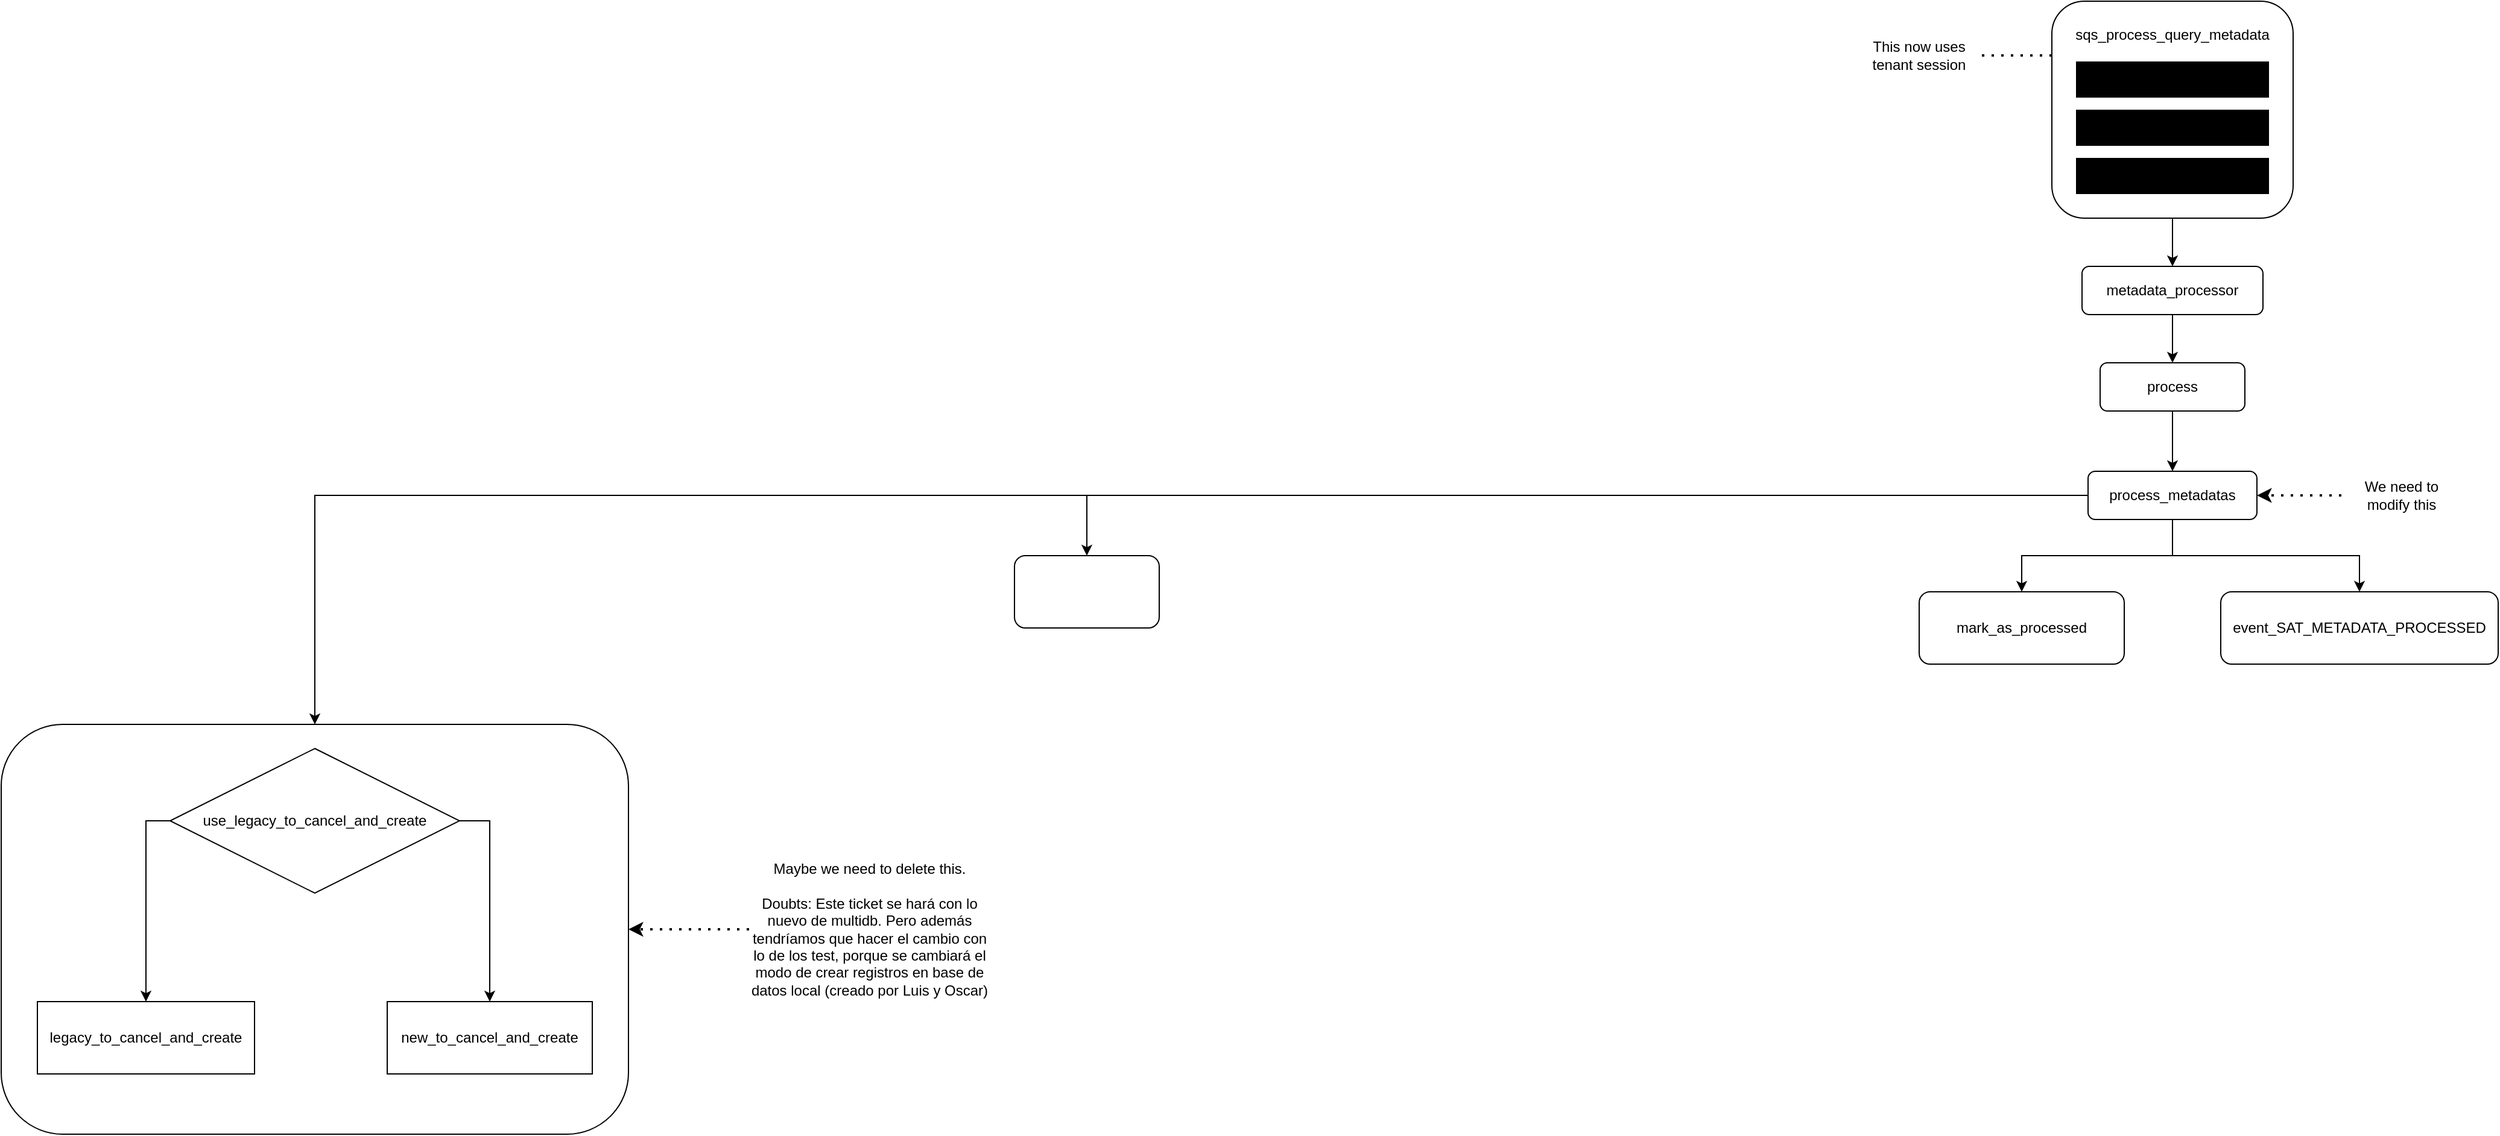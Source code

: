 <mxfile version="27.2.0">
  <diagram name="Page-1" id="p3Beu2Y2esMk882Nnt0K">
    <mxGraphModel dx="3113" dy="1025" grid="1" gridSize="10" guides="1" tooltips="1" connect="1" arrows="1" fold="1" page="0" pageScale="1" pageWidth="850" pageHeight="1100" math="0" shadow="0">
      <root>
        <mxCell id="0" />
        <mxCell id="1" parent="0" />
        <mxCell id="WFcFsrm8zlBY0hBr82oQ-8" value="" style="group" vertex="1" connectable="0" parent="1">
          <mxGeometry x="200" y="80" width="200" height="180" as="geometry" />
        </mxCell>
        <mxCell id="WFcFsrm8zlBY0hBr82oQ-1" value="&lt;div&gt;&lt;br&gt;&lt;/div&gt;&lt;div&gt;sqs_process_query_metadata&lt;/div&gt;" style="rounded=1;whiteSpace=wrap;html=1;verticalAlign=top;" vertex="1" parent="WFcFsrm8zlBY0hBr82oQ-8">
          <mxGeometry width="200" height="180" as="geometry" />
        </mxCell>
        <mxCell id="WFcFsrm8zlBY0hBr82oQ-5" value="package_repo" style="rounded=0;whiteSpace=wrap;html=1;labelBackgroundColor=none;fontColor=default;gradientColor=light-dark(#000000,#2E2E2E);gradientDirection=north;strokeColor=none;" vertex="1" parent="WFcFsrm8zlBY0hBr82oQ-8">
          <mxGeometry x="20" y="50" width="160" height="30" as="geometry" />
        </mxCell>
        <mxCell id="WFcFsrm8zlBY0hBr82oQ-6" value="query_repo" style="rounded=0;whiteSpace=wrap;html=1;labelBackgroundColor=none;fontColor=default;gradientColor=light-dark(#000000,#2E2E2E);gradientDirection=north;strokeColor=none;" vertex="1" parent="WFcFsrm8zlBY0hBr82oQ-8">
          <mxGeometry x="20" y="90" width="160" height="30" as="geometry" />
        </mxCell>
        <mxCell id="WFcFsrm8zlBY0hBr82oQ-7" value="cfdi_repo" style="rounded=0;whiteSpace=wrap;html=1;labelBackgroundColor=none;fontColor=default;gradientColor=light-dark(#000000,#2E2E2E);gradientDirection=north;strokeColor=none;" vertex="1" parent="WFcFsrm8zlBY0hBr82oQ-8">
          <mxGeometry x="20" y="130" width="160" height="30" as="geometry" />
        </mxCell>
        <mxCell id="WFcFsrm8zlBY0hBr82oQ-12" value="" style="edgeStyle=orthogonalEdgeStyle;rounded=0;orthogonalLoop=1;jettySize=auto;html=1;" edge="1" parent="1" source="WFcFsrm8zlBY0hBr82oQ-9" target="WFcFsrm8zlBY0hBr82oQ-11">
          <mxGeometry relative="1" as="geometry" />
        </mxCell>
        <mxCell id="WFcFsrm8zlBY0hBr82oQ-9" value="metadata_processor" style="whiteSpace=wrap;html=1;verticalAlign=middle;rounded=1;" vertex="1" parent="1">
          <mxGeometry x="225" y="300" width="150" height="40" as="geometry" />
        </mxCell>
        <mxCell id="WFcFsrm8zlBY0hBr82oQ-10" value="" style="edgeStyle=orthogonalEdgeStyle;rounded=0;orthogonalLoop=1;jettySize=auto;html=1;exitX=0.5;exitY=1;exitDx=0;exitDy=0;" edge="1" parent="1" source="WFcFsrm8zlBY0hBr82oQ-1" target="WFcFsrm8zlBY0hBr82oQ-9">
          <mxGeometry relative="1" as="geometry" />
        </mxCell>
        <mxCell id="WFcFsrm8zlBY0hBr82oQ-16" value="" style="edgeStyle=orthogonalEdgeStyle;rounded=0;orthogonalLoop=1;jettySize=auto;html=1;" edge="1" parent="1" source="WFcFsrm8zlBY0hBr82oQ-11" target="WFcFsrm8zlBY0hBr82oQ-15">
          <mxGeometry relative="1" as="geometry" />
        </mxCell>
        <mxCell id="WFcFsrm8zlBY0hBr82oQ-11" value="process" style="whiteSpace=wrap;html=1;rounded=1;" vertex="1" parent="1">
          <mxGeometry x="240" y="380" width="120" height="40" as="geometry" />
        </mxCell>
        <mxCell id="WFcFsrm8zlBY0hBr82oQ-13" value="" style="endArrow=none;dashed=1;html=1;dashPattern=1 3;strokeWidth=2;rounded=0;exitX=0;exitY=0.25;exitDx=0;exitDy=0;entryX=1;entryY=0.5;entryDx=0;entryDy=0;fontColor=light-dark(#000000,#8A8A8A);strokeColor=light-dark(#000000,#8A8A8A);" edge="1" parent="1" source="WFcFsrm8zlBY0hBr82oQ-1" target="WFcFsrm8zlBY0hBr82oQ-14">
          <mxGeometry width="50" height="50" relative="1" as="geometry">
            <mxPoint x="420" y="310" as="sourcePoint" />
            <mxPoint x="140" y="125" as="targetPoint" />
          </mxGeometry>
        </mxCell>
        <mxCell id="WFcFsrm8zlBY0hBr82oQ-14" value="This now uses tenant session" style="text;html=1;align=center;verticalAlign=middle;whiteSpace=wrap;rounded=0;fontColor=light-dark(#000000,#8A8A8A);" vertex="1" parent="1">
          <mxGeometry x="40" y="100" width="100" height="50" as="geometry" />
        </mxCell>
        <mxCell id="WFcFsrm8zlBY0hBr82oQ-18" value="" style="edgeStyle=orthogonalEdgeStyle;rounded=0;orthogonalLoop=1;jettySize=auto;html=1;" edge="1" parent="1" source="WFcFsrm8zlBY0hBr82oQ-15" target="WFcFsrm8zlBY0hBr82oQ-17">
          <mxGeometry relative="1" as="geometry" />
        </mxCell>
        <mxCell id="WFcFsrm8zlBY0hBr82oQ-20" value="" style="edgeStyle=orthogonalEdgeStyle;rounded=0;orthogonalLoop=1;jettySize=auto;html=1;" edge="1" parent="1" source="WFcFsrm8zlBY0hBr82oQ-15" target="WFcFsrm8zlBY0hBr82oQ-19">
          <mxGeometry relative="1" as="geometry" />
        </mxCell>
        <mxCell id="WFcFsrm8zlBY0hBr82oQ-25" value="" style="edgeStyle=orthogonalEdgeStyle;rounded=0;orthogonalLoop=1;jettySize=auto;html=1;" edge="1" parent="1" source="WFcFsrm8zlBY0hBr82oQ-15" target="WFcFsrm8zlBY0hBr82oQ-24">
          <mxGeometry relative="1" as="geometry" />
        </mxCell>
        <mxCell id="WFcFsrm8zlBY0hBr82oQ-35" value="" style="edgeStyle=orthogonalEdgeStyle;rounded=0;orthogonalLoop=1;jettySize=auto;html=1;" edge="1" parent="1" source="WFcFsrm8zlBY0hBr82oQ-15" target="WFcFsrm8zlBY0hBr82oQ-34">
          <mxGeometry relative="1" as="geometry" />
        </mxCell>
        <mxCell id="WFcFsrm8zlBY0hBr82oQ-15" value="process_metadatas" style="whiteSpace=wrap;html=1;rounded=1;" vertex="1" parent="1">
          <mxGeometry x="230" y="470" width="140" height="40" as="geometry" />
        </mxCell>
        <mxCell id="WFcFsrm8zlBY0hBr82oQ-17" value="mark_as_processed" style="whiteSpace=wrap;html=1;rounded=1;" vertex="1" parent="1">
          <mxGeometry x="90" y="570" width="170" height="60" as="geometry" />
        </mxCell>
        <mxCell id="WFcFsrm8zlBY0hBr82oQ-19" value="event_SAT_METADATA_PROCESSED" style="whiteSpace=wrap;html=1;rounded=1;" vertex="1" parent="1">
          <mxGeometry x="340" y="570" width="230" height="60" as="geometry" />
        </mxCell>
        <mxCell id="WFcFsrm8zlBY0hBr82oQ-21" value="" style="endArrow=classic;dashed=1;html=1;dashPattern=1 3;strokeWidth=2;rounded=0;exitX=0;exitY=0.5;exitDx=0;exitDy=0;fontColor=light-dark(#000000,#8A8A8A);strokeColor=light-dark(#000000,#8A8A8A);startArrow=none;startFill=0;entryX=1;entryY=0.5;entryDx=0;entryDy=0;endFill=1;" edge="1" parent="1" source="WFcFsrm8zlBY0hBr82oQ-22" target="WFcFsrm8zlBY0hBr82oQ-15">
          <mxGeometry width="50" height="50" relative="1" as="geometry">
            <mxPoint x="430" y="489.5" as="sourcePoint" />
            <mxPoint x="390" y="510" as="targetPoint" />
          </mxGeometry>
        </mxCell>
        <mxCell id="WFcFsrm8zlBY0hBr82oQ-22" value="We need to modify this" style="text;html=1;align=center;verticalAlign=middle;whiteSpace=wrap;rounded=0;fontColor=light-dark(#000000,#8A8A8A);" vertex="1" parent="1">
          <mxGeometry x="440" y="465" width="100" height="50" as="geometry" />
        </mxCell>
        <mxCell id="WFcFsrm8zlBY0hBr82oQ-31" value="" style="group" vertex="1" connectable="0" parent="1">
          <mxGeometry x="-1500" y="680" width="520" height="340" as="geometry" />
        </mxCell>
        <mxCell id="WFcFsrm8zlBY0hBr82oQ-24" value="" style="whiteSpace=wrap;html=1;rounded=1;strokeColor=light-dark(#000000,#FF962D);" vertex="1" parent="WFcFsrm8zlBY0hBr82oQ-31">
          <mxGeometry width="520" height="340" as="geometry" />
        </mxCell>
        <mxCell id="WFcFsrm8zlBY0hBr82oQ-28" value="" style="edgeStyle=orthogonalEdgeStyle;rounded=0;orthogonalLoop=1;jettySize=auto;html=1;exitX=0;exitY=0.5;exitDx=0;exitDy=0;" edge="1" parent="WFcFsrm8zlBY0hBr82oQ-31" source="WFcFsrm8zlBY0hBr82oQ-26" target="WFcFsrm8zlBY0hBr82oQ-27">
          <mxGeometry relative="1" as="geometry" />
        </mxCell>
        <mxCell id="WFcFsrm8zlBY0hBr82oQ-30" value="" style="edgeStyle=orthogonalEdgeStyle;rounded=0;orthogonalLoop=1;jettySize=auto;html=1;exitX=1;exitY=0.5;exitDx=0;exitDy=0;" edge="1" parent="WFcFsrm8zlBY0hBr82oQ-31" source="WFcFsrm8zlBY0hBr82oQ-26" target="WFcFsrm8zlBY0hBr82oQ-29">
          <mxGeometry relative="1" as="geometry" />
        </mxCell>
        <mxCell id="WFcFsrm8zlBY0hBr82oQ-26" value="use_legacy_to_cancel_and_create" style="rhombus;whiteSpace=wrap;html=1;" vertex="1" parent="WFcFsrm8zlBY0hBr82oQ-31">
          <mxGeometry x="140" y="20" width="240" height="120" as="geometry" />
        </mxCell>
        <mxCell id="WFcFsrm8zlBY0hBr82oQ-27" value="legacy_to_cancel_and_create" style="whiteSpace=wrap;html=1;" vertex="1" parent="WFcFsrm8zlBY0hBr82oQ-31">
          <mxGeometry x="30" y="230" width="180" height="60" as="geometry" />
        </mxCell>
        <mxCell id="WFcFsrm8zlBY0hBr82oQ-29" value="new_to_cancel_and_create" style="whiteSpace=wrap;html=1;" vertex="1" parent="WFcFsrm8zlBY0hBr82oQ-31">
          <mxGeometry x="320" y="230" width="170" height="60" as="geometry" />
        </mxCell>
        <mxCell id="WFcFsrm8zlBY0hBr82oQ-32" value="" style="endArrow=classic;dashed=1;html=1;dashPattern=1 3;strokeWidth=2;rounded=0;exitX=0;exitY=0.5;exitDx=0;exitDy=0;fontColor=light-dark(#000000,#8A8A8A);strokeColor=light-dark(#000000,#8A8A8A);startArrow=none;startFill=0;entryX=1;entryY=0.5;entryDx=0;entryDy=0;endFill=1;" edge="1" parent="1" source="WFcFsrm8zlBY0hBr82oQ-33" target="WFcFsrm8zlBY0hBr82oQ-24">
          <mxGeometry width="50" height="50" relative="1" as="geometry">
            <mxPoint x="-850" y="849.5" as="sourcePoint" />
            <mxPoint x="-970" y="850" as="targetPoint" />
          </mxGeometry>
        </mxCell>
        <mxCell id="WFcFsrm8zlBY0hBr82oQ-33" value="&lt;div&gt;Maybe we need to delete this.&lt;/div&gt;&lt;div&gt;&lt;br&gt;&lt;/div&gt;&lt;div&gt;Doubts: Este ticket se hará con lo nuevo de multidb. Pero además tendríamos que hacer el cambio con lo de los test, porque se cambiará el modo de crear registros en base de datos local (creado por Luis y Oscar)&lt;/div&gt;" style="text;html=1;align=center;verticalAlign=middle;whiteSpace=wrap;rounded=0;fontColor=light-dark(#000000,#8A8A8A);" vertex="1" parent="1">
          <mxGeometry x="-880" y="730" width="200" height="240" as="geometry" />
        </mxCell>
        <mxCell id="WFcFsrm8zlBY0hBr82oQ-34" value="" style="whiteSpace=wrap;html=1;rounded=1;" vertex="1" parent="1">
          <mxGeometry x="-660" y="540" width="120" height="60" as="geometry" />
        </mxCell>
      </root>
    </mxGraphModel>
  </diagram>
</mxfile>
